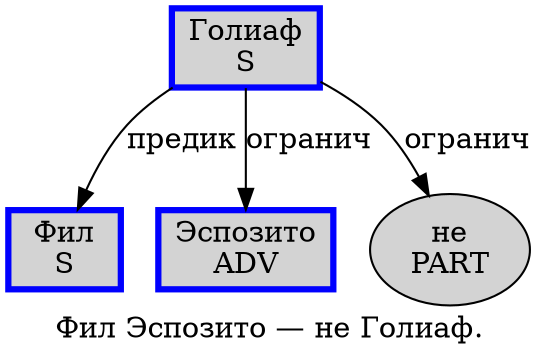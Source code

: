 digraph SENTENCE_3638 {
	graph [label="Фил Эспозито — не Голиаф."]
	node [style=filled]
		0 [label="Фил
S" color=blue fillcolor=lightgray penwidth=3 shape=box]
		1 [label="Эспозито
ADV" color=blue fillcolor=lightgray penwidth=3 shape=box]
		3 [label="не
PART" color="" fillcolor=lightgray penwidth=1 shape=ellipse]
		4 [label="Голиаф
S" color=blue fillcolor=lightgray penwidth=3 shape=box]
			4 -> 0 [label="предик"]
			4 -> 1 [label="огранич"]
			4 -> 3 [label="огранич"]
}